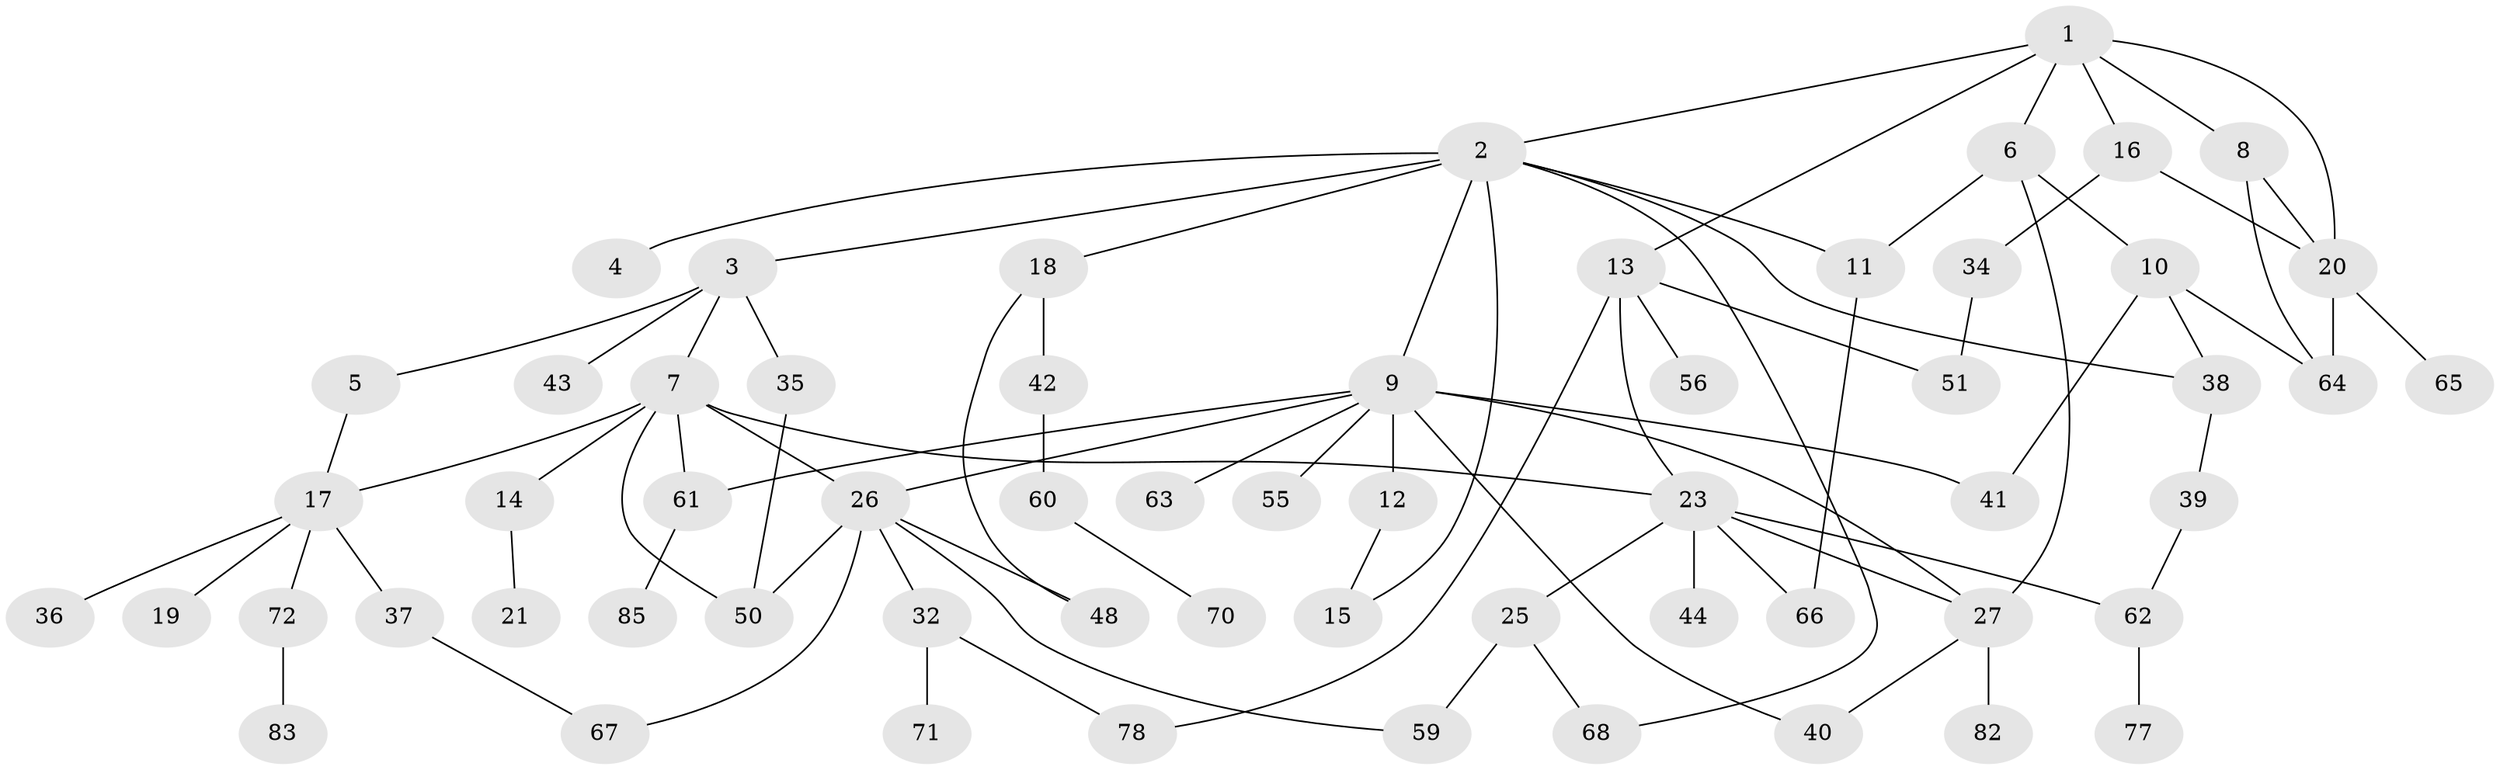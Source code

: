 // original degree distribution, {6: 0.034482758620689655, 9: 0.011494252873563218, 5: 0.04597701149425287, 1: 0.27586206896551724, 2: 0.3218390804597701, 4: 0.11494252873563218, 7: 0.011494252873563218, 3: 0.1839080459770115}
// Generated by graph-tools (version 1.1) at 2025/16/03/04/25 18:16:54]
// undirected, 60 vertices, 84 edges
graph export_dot {
graph [start="1"]
  node [color=gray90,style=filled];
  1;
  2;
  3;
  4;
  5;
  6;
  7;
  8 [super="+22"];
  9 [super="+33+52"];
  10;
  11 [super="+47+75"];
  12;
  13 [super="+46"];
  14;
  15;
  16 [super="+29"];
  17 [super="+30"];
  18;
  19;
  20 [super="+24+80+79"];
  21 [super="+31"];
  23 [super="+73"];
  25 [super="+81+84"];
  26 [super="+45"];
  27 [super="+54+28"];
  32;
  34;
  35;
  36;
  37;
  38 [super="+57+53"];
  39;
  40;
  41 [super="+49"];
  42;
  43;
  44;
  48;
  50 [super="+58"];
  51 [super="+76"];
  55;
  56;
  59;
  60;
  61;
  62;
  63;
  64 [super="+86"];
  65;
  66;
  67;
  68;
  70;
  71;
  72;
  77;
  78;
  82;
  83;
  85;
  1 -- 2;
  1 -- 6;
  1 -- 8;
  1 -- 13;
  1 -- 16;
  1 -- 20;
  2 -- 3;
  2 -- 4;
  2 -- 9;
  2 -- 11;
  2 -- 18;
  2 -- 68;
  2 -- 15;
  2 -- 38;
  3 -- 5;
  3 -- 7;
  3 -- 35;
  3 -- 43;
  5 -- 17;
  6 -- 10;
  6 -- 27;
  6 -- 11;
  7 -- 14;
  7 -- 23;
  7 -- 26;
  7 -- 50;
  7 -- 17;
  7 -- 61;
  8 -- 64;
  8 -- 20;
  9 -- 12;
  9 -- 40;
  9 -- 55;
  9 -- 63;
  9 -- 26;
  9 -- 61;
  9 -- 41;
  9 -- 27;
  10 -- 38;
  10 -- 41;
  10 -- 64;
  11 -- 66;
  12 -- 15;
  13 -- 56;
  13 -- 51;
  13 -- 78;
  13 -- 23;
  14 -- 21;
  16 -- 20;
  16 -- 34;
  17 -- 19;
  17 -- 36;
  17 -- 72;
  17 -- 37;
  18 -- 42;
  18 -- 48;
  20 -- 65;
  20 -- 64;
  23 -- 25;
  23 -- 44;
  23 -- 66;
  23 -- 62;
  23 -- 27;
  25 -- 59;
  25 -- 68;
  26 -- 32;
  26 -- 48;
  26 -- 50;
  26 -- 67;
  26 -- 59;
  27 -- 40;
  27 -- 82;
  32 -- 71;
  32 -- 78;
  34 -- 51;
  35 -- 50;
  37 -- 67;
  38 -- 39;
  39 -- 62;
  42 -- 60;
  60 -- 70;
  61 -- 85;
  62 -- 77;
  72 -- 83;
}

